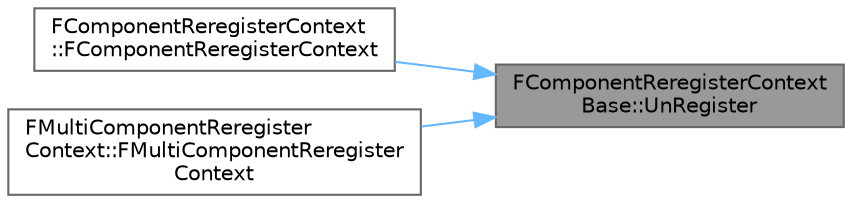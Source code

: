 digraph "FComponentReregisterContextBase::UnRegister"
{
 // INTERACTIVE_SVG=YES
 // LATEX_PDF_SIZE
  bgcolor="transparent";
  edge [fontname=Helvetica,fontsize=10,labelfontname=Helvetica,labelfontsize=10];
  node [fontname=Helvetica,fontsize=10,shape=box,height=0.2,width=0.4];
  rankdir="RL";
  Node1 [id="Node000001",label="FComponentReregisterContext\lBase::UnRegister",height=0.2,width=0.4,color="gray40", fillcolor="grey60", style="filled", fontcolor="black",tooltip=" "];
  Node1 -> Node2 [id="edge1_Node000001_Node000002",dir="back",color="steelblue1",style="solid",tooltip=" "];
  Node2 [id="Node000002",label="FComponentReregisterContext\l::FComponentReregisterContext",height=0.2,width=0.4,color="grey40", fillcolor="white", style="filled",URL="$d7/d4b/classFComponentReregisterContext.html#a59771efa364d2492cf1f2d2ee57a7a8b",tooltip=" "];
  Node1 -> Node3 [id="edge2_Node000001_Node000003",dir="back",color="steelblue1",style="solid",tooltip=" "];
  Node3 [id="Node000003",label="FMultiComponentReregister\lContext::FMultiComponentReregister\lContext",height=0.2,width=0.4,color="grey40", fillcolor="white", style="filled",URL="$d4/d59/classFMultiComponentReregisterContext.html#aff77b690ddd9f978c311d0571292c39b",tooltip=" "];
}
